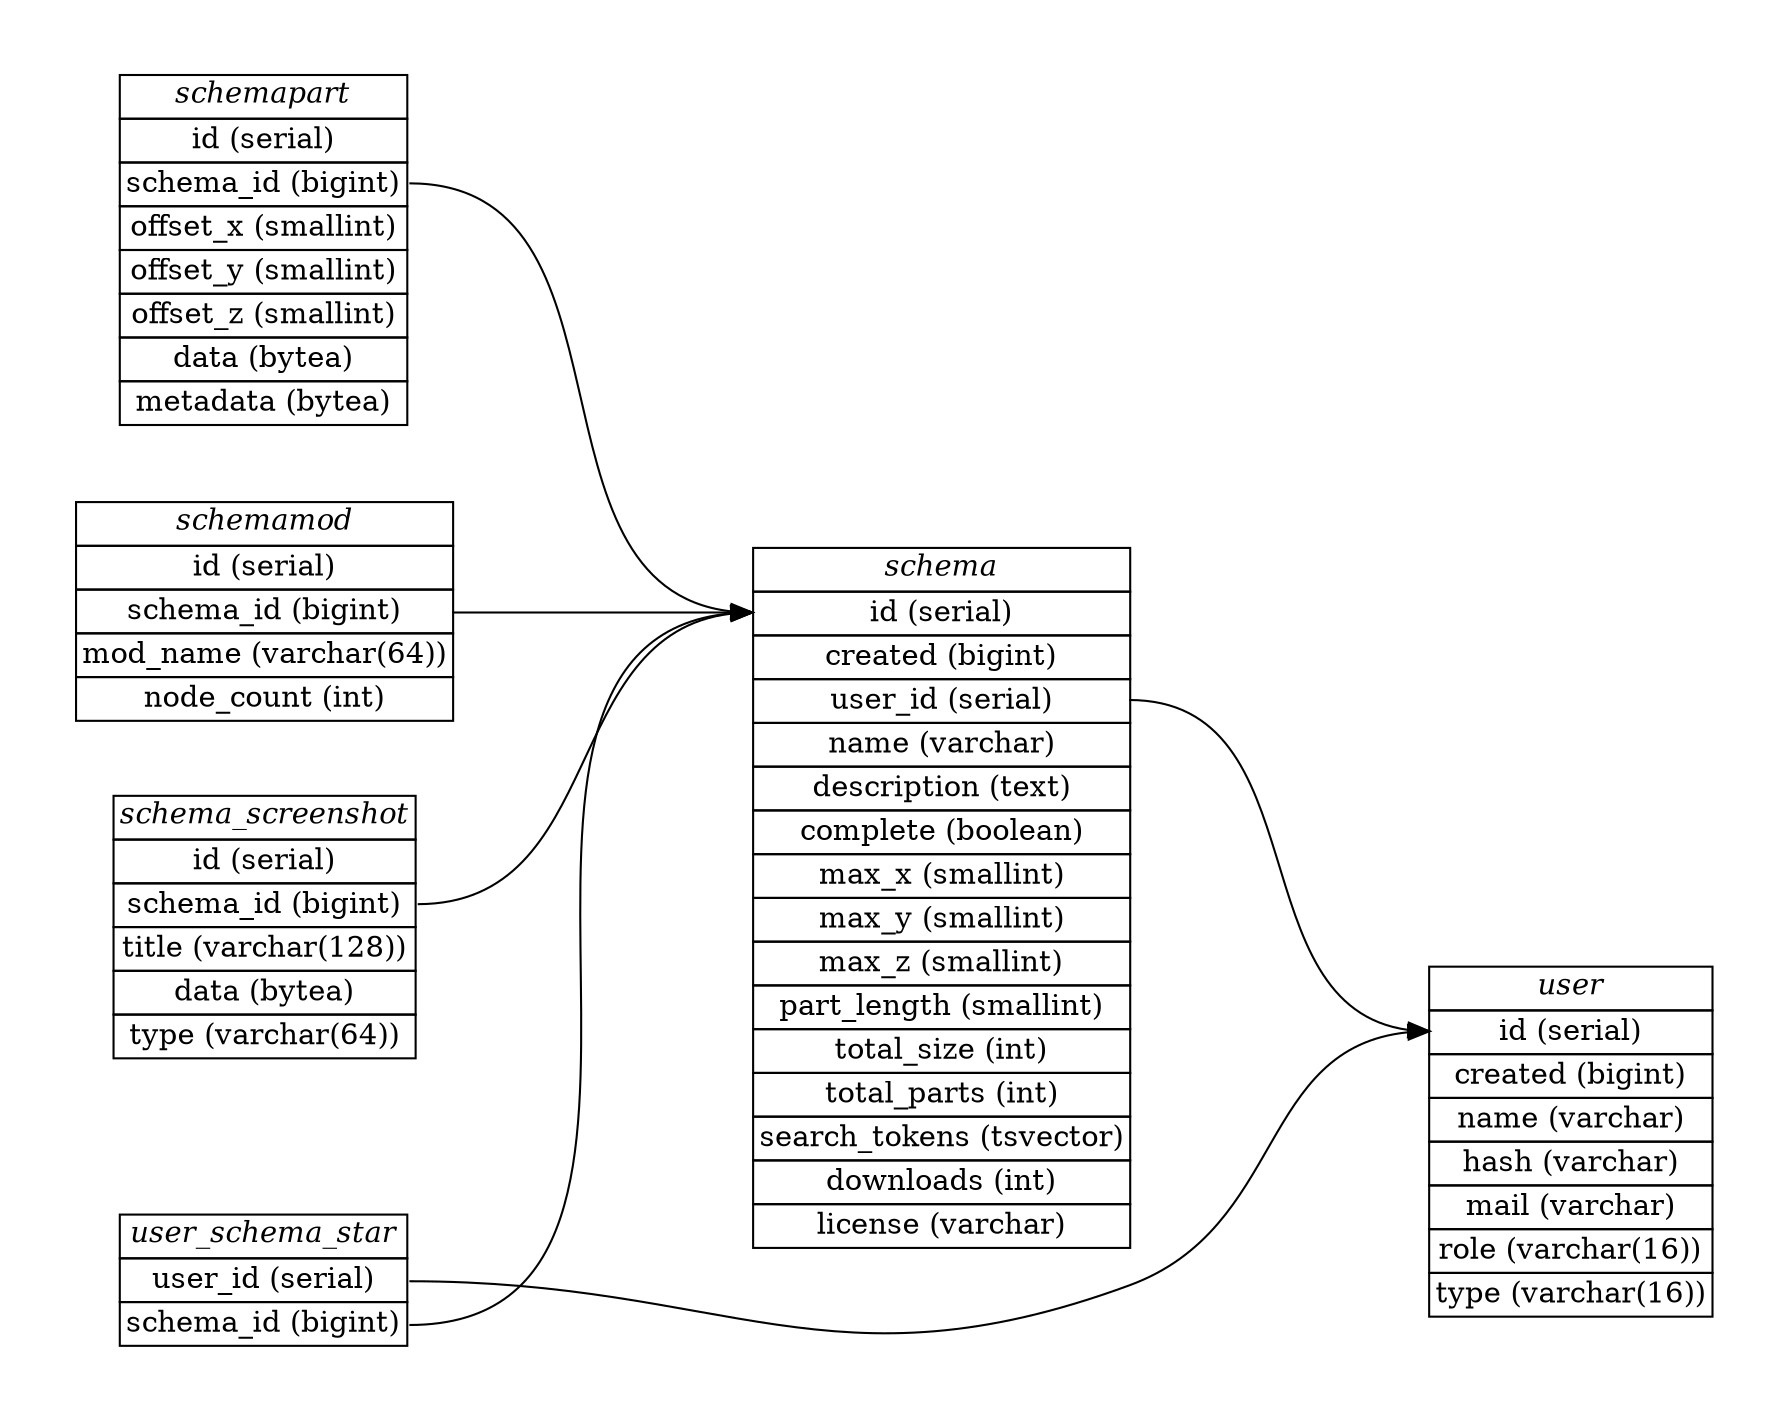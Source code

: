 digraph {
    graph [pad="0.5", nodesep="0.5", ranksep="2"];
    node [shape=plain]
    rankdir=LR;

user [label=<
<table border="0" cellborder="1" cellspacing="0">
  <tr><td><i>user</i></td></tr>
  <tr><td port="1">id (serial)</td></tr>
  <tr><td port="2">created (bigint)</td></tr>
  <tr><td port="3">name (varchar)</td></tr>
  <tr><td port="4">hash (varchar)</td></tr>
  <tr><td port="5">mail (varchar)</td></tr>
	<tr><td port="5a">role (varchar(16))</td></tr>
	<tr><td port="5b">type (varchar(16))</td></tr>
</table>>];


schema [label=<
<table border="0" cellborder="1" cellspacing="0">
  <tr><td><i>schema</i></td></tr>
  <tr><td port="6">id (serial)</td></tr>
  <tr><td port="7">created (bigint)</td></tr>
  <tr><td port="8">user_id (serial)</td></tr>
  <tr><td port="9">name (varchar)</td></tr>
  <tr><td port="10">description (text)</td></tr>
  <tr><td port="11">complete (boolean)</td></tr>
  <tr><td port="12">max_x (smallint)</td></tr>
  <tr><td port="13">max_y (smallint)</td></tr>
  <tr><td port="14">max_z (smallint)</td></tr>
  <tr><td port="15">part_length (smallint)</td></tr>
  <tr><td port="16">total_size (int)</td></tr>
  <tr><td port="17">total_parts (int)</td></tr>
  <tr><td port="18">search_tokens (tsvector)</td></tr>
  <tr><td port="19">downloads (int)</td></tr>
  <tr><td port="20">license (varchar)</td></tr>
</table>>];

schemapart [label=<
<table border="0" cellborder="1" cellspacing="0">
  <tr><td><i>schemapart</i></td></tr>
  <tr><td port="22">id (serial)</td></tr>
  <tr><td port="23">schema_id (bigint)</td></tr>
  <tr><td port="24">offset_x (smallint)</td></tr>
  <tr><td port="25">offset_y (smallint)</td></tr>
  <tr><td port="26">offset_z (smallint)</td></tr>
  <tr><td port="27">data (bytea)</td></tr>
  <tr><td port="28">metadata (bytea)</td></tr>
</table>>];

schemamod [label=<
<table border="0" cellborder="1" cellspacing="0">
  <tr><td><i>schemamod</i></td></tr>
  <tr><td port="29">id (serial)</td></tr>
  <tr><td port="30">schema_id (bigint)</td></tr>
  <tr><td port="31">mod_name (varchar(64))</td></tr>
  <tr><td port="32">node_count (int)</td></tr>
</table>>];

user_schema_star [label=<
<table border="0" cellborder="1" cellspacing="0">
  <tr><td><i>user_schema_star</i></td></tr>
  <tr><td port="33">user_id (serial)</td></tr>
  <tr><td port="34">schema_id (bigint)</td></tr>
</table>>];

schema_screenshot [label=<
<table border="0" cellborder="1" cellspacing="0">
  <tr><td><i>schema_screenshot</i></td></tr>
  <tr><td port="35">id (serial)</td></tr>
  <tr><td port="36">schema_id (bigint)</td></tr>
  <tr><td port="37">title (varchar(128))</td></tr>
  <tr><td port="38">data (bytea)</td></tr>
  <tr><td port="39">type (varchar(64))</td></tr>
</table>>];

schema:8 -> user:1;
schemapart:23 -> schema:6;
schemamod:30 -> schema:6;
user_schema_star:33 -> user:1;
user_schema_star:34 -> schema:6;
schema_screenshot:36 -> schema:6;
}
